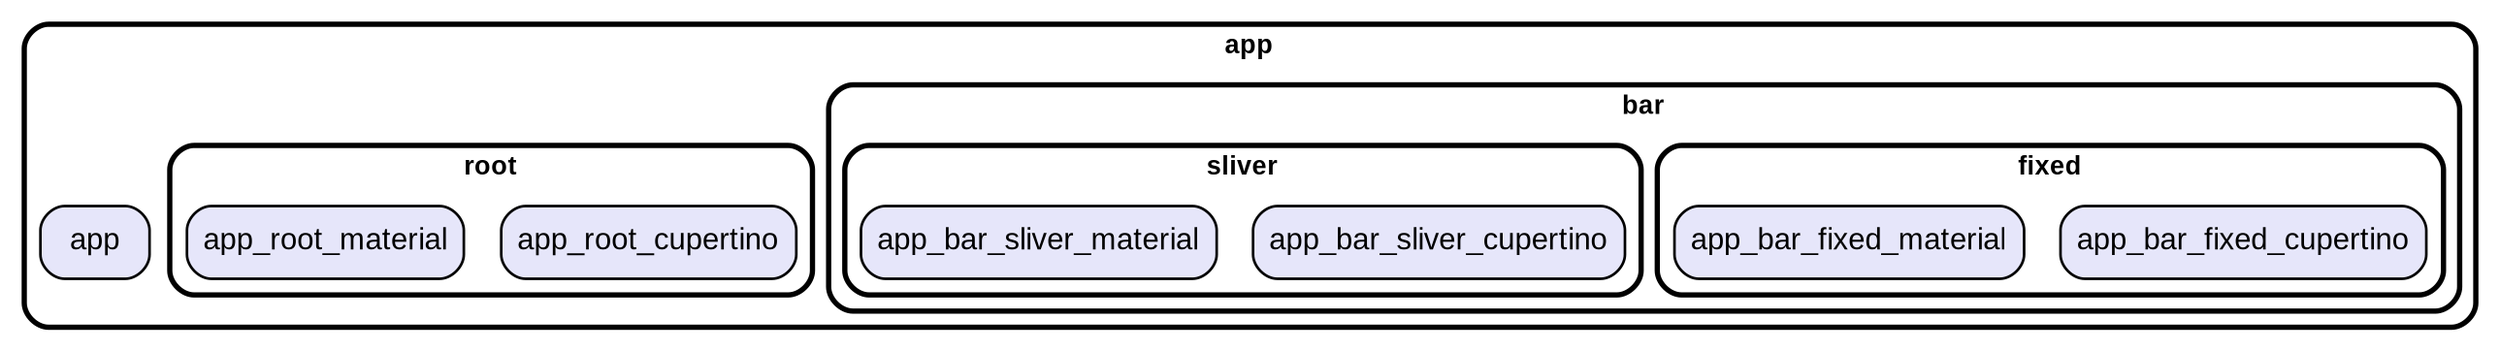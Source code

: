 digraph "" {
  graph [style=rounded fontname="Arial Black" fontsize=13 penwidth=2.6];
  node [shape=rect style="filled,rounded" fontname=Arial fontsize=15 fillcolor=Lavender penwidth=1.3];
  edge [penwidth=1.3];
  "/app.dart" [label="app"];
  "/bar/fixed/app_bar_fixed_cupertino.dart" [label="app_bar_fixed_cupertino"];
  "/bar/fixed/app_bar_fixed_material.dart" [label="app_bar_fixed_material"];
  "/bar/sliver/app_bar_sliver_cupertino.dart" [label="app_bar_sliver_cupertino"];
  "/bar/sliver/app_bar_sliver_material.dart" [label="app_bar_sliver_material"];
  "/root/app_root_cupertino.dart" [label="app_root_cupertino"];
  "/root/app_root_material.dart" [label="app_root_material"];
  subgraph "cluster~" {
    label="app";
    "/app.dart";
    subgraph "cluster~/bar" {
      label="bar";
      subgraph "cluster~/bar/fixed" {
        label="fixed";
        "/bar/fixed/app_bar_fixed_cupertino.dart";
        "/bar/fixed/app_bar_fixed_material.dart";
      }
      subgraph "cluster~/bar/sliver" {
        label="sliver";
        "/bar/sliver/app_bar_sliver_cupertino.dart";
        "/bar/sliver/app_bar_sliver_material.dart";
      }
    }
    subgraph "cluster~/root" {
      label="root";
      "/root/app_root_cupertino.dart";
      "/root/app_root_material.dart";
    }
  }
}

